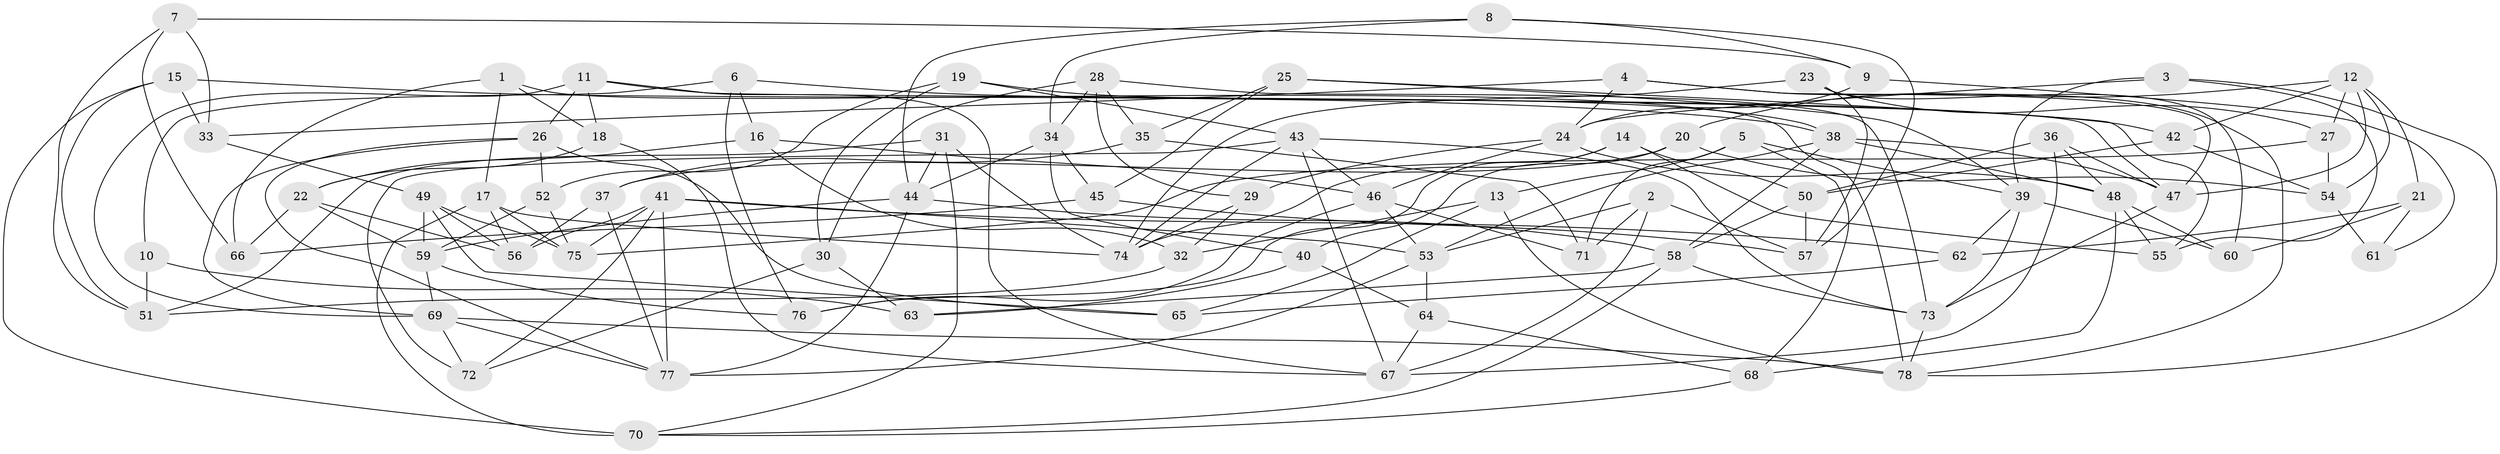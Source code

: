 // original degree distribution, {4: 1.0}
// Generated by graph-tools (version 1.1) at 2025/38/03/04/25 23:38:19]
// undirected, 78 vertices, 181 edges
graph export_dot {
  node [color=gray90,style=filled];
  1;
  2;
  3;
  4;
  5;
  6;
  7;
  8;
  9;
  10;
  11;
  12;
  13;
  14;
  15;
  16;
  17;
  18;
  19;
  20;
  21;
  22;
  23;
  24;
  25;
  26;
  27;
  28;
  29;
  30;
  31;
  32;
  33;
  34;
  35;
  36;
  37;
  38;
  39;
  40;
  41;
  42;
  43;
  44;
  45;
  46;
  47;
  48;
  49;
  50;
  51;
  52;
  53;
  54;
  55;
  56;
  57;
  58;
  59;
  60;
  61;
  62;
  63;
  64;
  65;
  66;
  67;
  68;
  69;
  70;
  71;
  72;
  73;
  74;
  75;
  76;
  77;
  78;
  1 -- 17 [weight=1.0];
  1 -- 18 [weight=1.0];
  1 -- 66 [weight=1.0];
  1 -- 78 [weight=1.0];
  2 -- 53 [weight=1.0];
  2 -- 57 [weight=1.0];
  2 -- 67 [weight=1.0];
  2 -- 71 [weight=1.0];
  3 -- 24 [weight=1.0];
  3 -- 39 [weight=1.0];
  3 -- 55 [weight=1.0];
  3 -- 78 [weight=1.0];
  4 -- 24 [weight=1.0];
  4 -- 33 [weight=1.0];
  4 -- 47 [weight=1.0];
  4 -- 78 [weight=1.0];
  5 -- 13 [weight=1.0];
  5 -- 39 [weight=1.0];
  5 -- 68 [weight=1.0];
  5 -- 71 [weight=1.0];
  6 -- 10 [weight=1.0];
  6 -- 16 [weight=1.0];
  6 -- 42 [weight=1.0];
  6 -- 76 [weight=1.0];
  7 -- 9 [weight=1.0];
  7 -- 33 [weight=1.0];
  7 -- 51 [weight=1.0];
  7 -- 66 [weight=1.0];
  8 -- 9 [weight=1.0];
  8 -- 34 [weight=1.0];
  8 -- 44 [weight=1.0];
  8 -- 57 [weight=1.0];
  9 -- 24 [weight=1.0];
  9 -- 61 [weight=1.0];
  10 -- 51 [weight=2.0];
  10 -- 63 [weight=1.0];
  11 -- 18 [weight=1.0];
  11 -- 26 [weight=2.0];
  11 -- 47 [weight=1.0];
  11 -- 67 [weight=1.0];
  11 -- 69 [weight=1.0];
  12 -- 20 [weight=1.0];
  12 -- 21 [weight=1.0];
  12 -- 27 [weight=1.0];
  12 -- 42 [weight=1.0];
  12 -- 47 [weight=1.0];
  12 -- 54 [weight=1.0];
  13 -- 32 [weight=1.0];
  13 -- 65 [weight=1.0];
  13 -- 78 [weight=1.0];
  14 -- 50 [weight=1.0];
  14 -- 55 [weight=1.0];
  14 -- 74 [weight=1.0];
  14 -- 76 [weight=1.0];
  15 -- 33 [weight=1.0];
  15 -- 38 [weight=1.0];
  15 -- 51 [weight=1.0];
  15 -- 70 [weight=1.0];
  16 -- 22 [weight=1.0];
  16 -- 32 [weight=1.0];
  16 -- 46 [weight=1.0];
  17 -- 56 [weight=1.0];
  17 -- 70 [weight=2.0];
  17 -- 74 [weight=1.0];
  17 -- 75 [weight=1.0];
  18 -- 22 [weight=1.0];
  18 -- 67 [weight=1.0];
  19 -- 30 [weight=1.0];
  19 -- 38 [weight=1.0];
  19 -- 43 [weight=1.0];
  19 -- 52 [weight=1.0];
  20 -- 37 [weight=1.0];
  20 -- 40 [weight=1.0];
  20 -- 54 [weight=1.0];
  21 -- 60 [weight=1.0];
  21 -- 61 [weight=1.0];
  21 -- 62 [weight=1.0];
  22 -- 56 [weight=2.0];
  22 -- 59 [weight=1.0];
  22 -- 66 [weight=1.0];
  23 -- 27 [weight=1.0];
  23 -- 57 [weight=1.0];
  23 -- 60 [weight=1.0];
  23 -- 74 [weight=1.0];
  24 -- 29 [weight=1.0];
  24 -- 46 [weight=1.0];
  24 -- 48 [weight=1.0];
  25 -- 35 [weight=1.0];
  25 -- 39 [weight=1.0];
  25 -- 45 [weight=1.0];
  25 -- 55 [weight=1.0];
  26 -- 52 [weight=1.0];
  26 -- 65 [weight=1.0];
  26 -- 69 [weight=1.0];
  26 -- 77 [weight=1.0];
  27 -- 54 [weight=1.0];
  27 -- 75 [weight=1.0];
  28 -- 29 [weight=1.0];
  28 -- 30 [weight=1.0];
  28 -- 34 [weight=2.0];
  28 -- 35 [weight=1.0];
  28 -- 73 [weight=1.0];
  29 -- 32 [weight=1.0];
  29 -- 74 [weight=1.0];
  30 -- 63 [weight=1.0];
  30 -- 72 [weight=1.0];
  31 -- 44 [weight=1.0];
  31 -- 51 [weight=1.0];
  31 -- 70 [weight=1.0];
  31 -- 74 [weight=1.0];
  32 -- 51 [weight=1.0];
  33 -- 49 [weight=1.0];
  34 -- 40 [weight=1.0];
  34 -- 44 [weight=1.0];
  34 -- 45 [weight=1.0];
  35 -- 37 [weight=1.0];
  35 -- 71 [weight=1.0];
  36 -- 47 [weight=1.0];
  36 -- 48 [weight=1.0];
  36 -- 50 [weight=1.0];
  36 -- 67 [weight=1.0];
  37 -- 56 [weight=1.0];
  37 -- 77 [weight=1.0];
  38 -- 47 [weight=1.0];
  38 -- 48 [weight=1.0];
  38 -- 53 [weight=1.0];
  38 -- 58 [weight=1.0];
  39 -- 60 [weight=1.0];
  39 -- 62 [weight=1.0];
  39 -- 73 [weight=1.0];
  40 -- 63 [weight=1.0];
  40 -- 64 [weight=1.0];
  41 -- 53 [weight=1.0];
  41 -- 56 [weight=1.0];
  41 -- 62 [weight=1.0];
  41 -- 72 [weight=1.0];
  41 -- 75 [weight=1.0];
  41 -- 77 [weight=1.0];
  42 -- 50 [weight=1.0];
  42 -- 54 [weight=1.0];
  43 -- 46 [weight=1.0];
  43 -- 67 [weight=1.0];
  43 -- 72 [weight=1.0];
  43 -- 73 [weight=1.0];
  43 -- 74 [weight=1.0];
  44 -- 58 [weight=1.0];
  44 -- 59 [weight=1.0];
  44 -- 77 [weight=1.0];
  45 -- 57 [weight=1.0];
  45 -- 66 [weight=1.0];
  46 -- 53 [weight=1.0];
  46 -- 71 [weight=1.0];
  46 -- 76 [weight=1.0];
  47 -- 73 [weight=1.0];
  48 -- 55 [weight=1.0];
  48 -- 60 [weight=1.0];
  48 -- 68 [weight=1.0];
  49 -- 56 [weight=1.0];
  49 -- 59 [weight=1.0];
  49 -- 65 [weight=1.0];
  49 -- 75 [weight=2.0];
  50 -- 57 [weight=2.0];
  50 -- 58 [weight=1.0];
  52 -- 59 [weight=1.0];
  52 -- 75 [weight=1.0];
  53 -- 64 [weight=1.0];
  53 -- 77 [weight=1.0];
  54 -- 61 [weight=2.0];
  58 -- 63 [weight=1.0];
  58 -- 70 [weight=1.0];
  58 -- 73 [weight=1.0];
  59 -- 69 [weight=1.0];
  59 -- 76 [weight=1.0];
  62 -- 65 [weight=1.0];
  64 -- 67 [weight=1.0];
  64 -- 68 [weight=1.0];
  68 -- 70 [weight=1.0];
  69 -- 72 [weight=1.0];
  69 -- 77 [weight=1.0];
  69 -- 78 [weight=1.0];
  73 -- 78 [weight=1.0];
}
